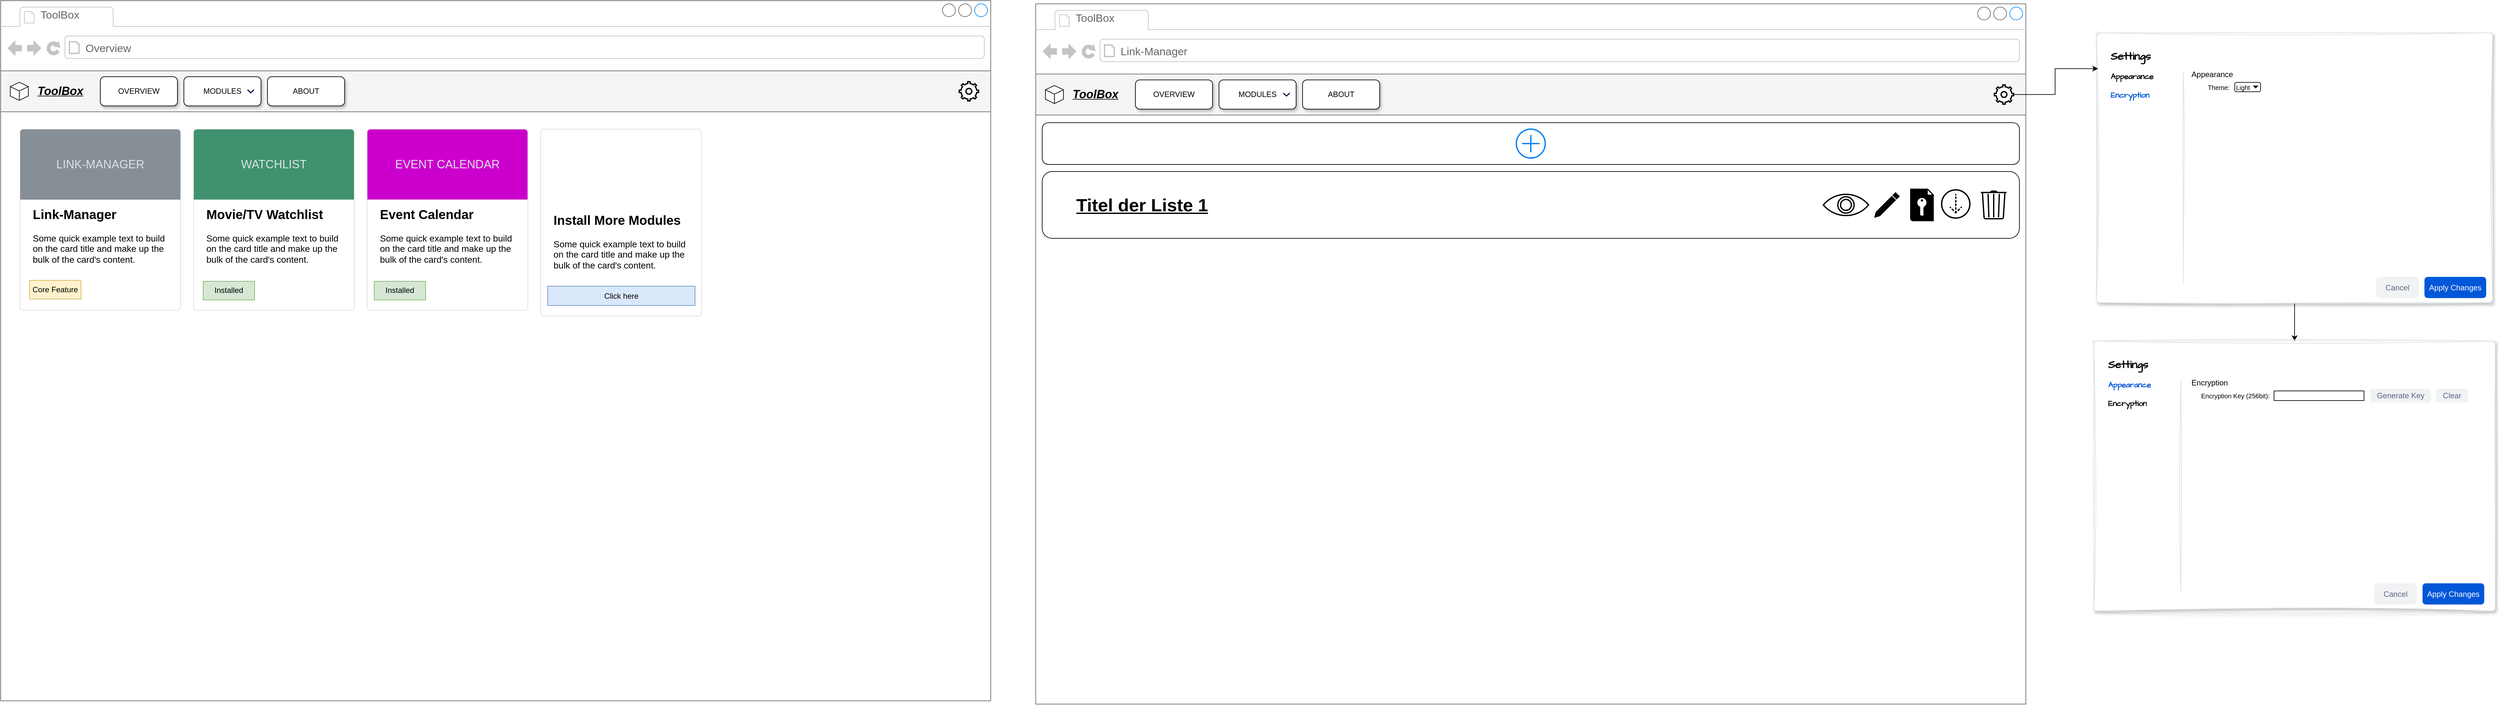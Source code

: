 <mxfile version="21.6.8" type="device">
  <diagram name="Seite-1" id="TLxxJk9ZrcsyJ-iHHhEI">
    <mxGraphModel dx="420" dy="1196" grid="1" gridSize="10" guides="1" tooltips="1" connect="1" arrows="1" fold="1" page="1" pageScale="1" pageWidth="827" pageHeight="1169" math="0" shadow="0">
      <root>
        <mxCell id="0" />
        <mxCell id="1" parent="0" />
        <mxCell id="Zae1HkYMFBFqGgwTaQy0-2" value="" style="group" parent="1" vertex="1" connectable="0">
          <mxGeometry x="3360" y="25" width="1540" height="1120" as="geometry" />
        </mxCell>
        <mxCell id="GjK2tW5QWSfA9PtQNP4F-1" value="" style="strokeWidth=1;shadow=0;dashed=0;align=center;html=1;shape=mxgraph.mockup.containers.browserWindow;rSize=0;strokeColor=#666666;strokeColor2=#008cff;strokeColor3=#c4c4c4;mainText=,;recursiveResize=0;" parent="Zae1HkYMFBFqGgwTaQy0-2" vertex="1">
          <mxGeometry width="1540" height="1090" as="geometry" />
        </mxCell>
        <mxCell id="GjK2tW5QWSfA9PtQNP4F-2" value="ToolBox" style="strokeWidth=1;shadow=0;dashed=0;align=center;html=1;shape=mxgraph.mockup.containers.anchor;fontSize=17;fontColor=#666666;align=left;whiteSpace=wrap;" parent="GjK2tW5QWSfA9PtQNP4F-1" vertex="1">
          <mxGeometry x="60" y="10.927" width="110" height="23.675" as="geometry" />
        </mxCell>
        <mxCell id="GjK2tW5QWSfA9PtQNP4F-3" value="Link-Manager" style="strokeWidth=1;shadow=0;dashed=0;align=center;html=1;shape=mxgraph.mockup.containers.anchor;rSize=0;fontSize=17;fontColor=#666666;align=left;" parent="GjK2tW5QWSfA9PtQNP4F-1" vertex="1">
          <mxGeometry x="130" y="63.634" width="250" height="23.675" as="geometry" />
        </mxCell>
        <mxCell id="GjK2tW5QWSfA9PtQNP4F-4" value="" style="rounded=0;whiteSpace=wrap;html=1;fillColor=#f5f5f5;fontColor=#333333;strokeColor=#666666;" parent="GjK2tW5QWSfA9PtQNP4F-1" vertex="1">
          <mxGeometry y="109.273" width="1540" height="63.74" as="geometry" />
        </mxCell>
        <mxCell id="gnaFbATsd3aCGoyUF69e-38" value="" style="rounded=1;whiteSpace=wrap;html=1;" parent="GjK2tW5QWSfA9PtQNP4F-1" vertex="1">
          <mxGeometry x="10" y="185" width="1520" height="65" as="geometry" />
        </mxCell>
        <mxCell id="kFQyDGESl5IkF7yVYetH-1" value="MODULES" style="rounded=1;whiteSpace=wrap;html=1;shadow=1;" parent="GjK2tW5QWSfA9PtQNP4F-1" vertex="1">
          <mxGeometry x="285" y="118.378" width="120" height="45.528" as="geometry" />
        </mxCell>
        <mxCell id="jNiDypkcRu_44RYymm86-1" value="" style="html=1;shape=mxgraph.basic.isocube;isoAngle=15;" parent="GjK2tW5QWSfA9PtQNP4F-1" vertex="1">
          <mxGeometry x="15" y="127.11" width="28.06" height="28.06" as="geometry" />
        </mxCell>
        <mxCell id="Zae1HkYMFBFqGgwTaQy0-3" value="" style="html=1;verticalLabelPosition=bottom;align=center;labelBackgroundColor=#ffffff;verticalAlign=top;strokeWidth=2;strokeColor=#000000;shadow=0;dashed=0;shape=mxgraph.ios7.icons.settings;" parent="Zae1HkYMFBFqGgwTaQy0-2" vertex="1">
          <mxGeometry x="1491" y="126.14" width="30" height="30" as="geometry" />
        </mxCell>
        <mxCell id="GjK2tW5QWSfA9PtQNP4F-5" value="&lt;span style=&quot;font-size: 18px;&quot;&gt;&lt;b&gt;&lt;i&gt;&lt;u&gt;ToolBox&lt;/u&gt;&lt;/i&gt;&lt;/b&gt;&lt;/span&gt;" style="text;html=1;strokeColor=none;fillColor=none;align=center;verticalAlign=middle;whiteSpace=wrap;rounded=0;glass=0;" parent="Zae1HkYMFBFqGgwTaQy0-2" vertex="1">
          <mxGeometry x="47" y="118.38" width="92" height="45.53" as="geometry" />
        </mxCell>
        <mxCell id="GjK2tW5QWSfA9PtQNP4F-6" value="OVERVIEW" style="rounded=1;whiteSpace=wrap;html=1;shadow=1;" parent="Zae1HkYMFBFqGgwTaQy0-2" vertex="1">
          <mxGeometry x="155" y="118.378" width="120" height="45.528" as="geometry" />
        </mxCell>
        <mxCell id="GjK2tW5QWSfA9PtQNP4F-9" value="ABOUT" style="rounded=1;whiteSpace=wrap;html=1;shadow=1;glass=0;" parent="Zae1HkYMFBFqGgwTaQy0-2" vertex="1">
          <mxGeometry x="415" y="118.378" width="120" height="45.528" as="geometry" />
        </mxCell>
        <mxCell id="gnaFbATsd3aCGoyUF69e-41" value="" style="html=1;verticalLabelPosition=bottom;align=center;labelBackgroundColor=#ffffff;verticalAlign=top;strokeWidth=2;strokeColor=#0080F0;shadow=0;dashed=0;shape=mxgraph.ios7.icons.add;" parent="Zae1HkYMFBFqGgwTaQy0-2" vertex="1">
          <mxGeometry x="747.5" y="195" width="45" height="45" as="geometry" />
        </mxCell>
        <mxCell id="A8pxOkjHWkT-Q6A-T4UV-10" value="" style="shape=step;whiteSpace=wrap;html=1;rounded=0;strokeColor=none;strokeWidth=2;fillColor=#0A1E43;gradientColor=none;fontFamily=Verdana;fontSize=14;fontColor=#000000;align=left;direction=south;size=0.65;" parent="Zae1HkYMFBFqGgwTaQy0-2" vertex="1">
          <mxGeometry x="385" y="137.64" width="10" height="7" as="geometry" />
        </mxCell>
        <mxCell id="gnaFbATsd3aCGoyUF69e-37" style="edgeStyle=orthogonalEdgeStyle;rounded=0;orthogonalLoop=1;jettySize=auto;html=1;" parent="1" source="Zae1HkYMFBFqGgwTaQy0-5" target="gnaFbATsd3aCGoyUF69e-1" edge="1">
          <mxGeometry relative="1" as="geometry" />
        </mxCell>
        <mxCell id="Zae1HkYMFBFqGgwTaQy0-5" value="" style="html=1;rounded=1;fillColor=#ffffff;strokeColor=#DFE1E5;fontSize=20;align=left;fontColor=#000000;shadow=1;arcSize=1;whiteSpace=wrap;spacing=20;verticalAlign=top;fontStyle=1;hachureGap=4;pointerEvents=0;fontFamily=Helvetica;sketch=1;curveFitting=1;jiggle=2;" parent="1" vertex="1">
          <mxGeometry x="5010" y="70" width="616" height="420" as="geometry" />
        </mxCell>
        <mxCell id="Zae1HkYMFBFqGgwTaQy0-6" value="&lt;font style=&quot;font-size: 17px&quot;&gt;Settings&lt;/font&gt;&lt;div&gt;&lt;br&gt;&lt;/div&gt;&lt;div&gt;&lt;/div&gt;&lt;div&gt;Appearance&lt;/div&gt;&lt;br&gt;&lt;div&gt;&lt;font color=&quot;#0057d8&quot;&gt;&lt;/font&gt;&lt;/div&gt;&lt;div&gt;&lt;font color=&quot;#0057d8&quot;&gt;Encryption&lt;/font&gt;&lt;/div&gt;" style="html=1;fillColor=none;strokeColor=none;fontSize=12;align=left;fontStyle=1;strokeWidth=2;fontColor=000000;verticalAlign=top;sketch=1;hachureGap=4;pointerEvents=0;fontFamily=Architects Daughter;fontSource=https%3A%2F%2Ffonts.googleapis.com%2Fcss%3Ffamily%3DArchitects%2BDaughter;" parent="Zae1HkYMFBFqGgwTaQy0-5" vertex="1">
          <mxGeometry width="110" height="360" relative="1" as="geometry">
            <mxPoint x="20" y="20" as="offset" />
          </mxGeometry>
        </mxCell>
        <mxCell id="Zae1HkYMFBFqGgwTaQy0-7" value="" style="shape=line;direction=south;strokeColor=#E0E1E6;strokeWidth=1;hachureGap=4;pointerEvents=0;fontFamily=Architects Daughter;fontSource=https%3A%2F%2Ffonts.googleapis.com%2Fcss%3Ffamily%3DArchitects%2BDaughter;fontSize=20;sketch=1;curveFitting=1;jiggle=2;" parent="Zae1HkYMFBFqGgwTaQy0-5" vertex="1">
          <mxGeometry width="10" height="330" relative="1" as="geometry">
            <mxPoint x="130" y="60" as="offset" />
          </mxGeometry>
        </mxCell>
        <mxCell id="Zae1HkYMFBFqGgwTaQy0-22" value="Appearance" style="text;html=1;strokeColor=none;fillColor=none;align=center;verticalAlign=middle;whiteSpace=wrap;rounded=0;strokeWidth=2;sketch=1;curveFitting=1;jiggle=2;" parent="Zae1HkYMFBFqGgwTaQy0-5" vertex="1">
          <mxGeometry x="140" y="50" width="80" height="30" as="geometry" />
        </mxCell>
        <mxCell id="Zae1HkYMFBFqGgwTaQy0-23" value="&lt;font style=&quot;font-size: 10px;&quot;&gt;Theme:&lt;/font&gt;" style="text;html=1;strokeColor=none;fillColor=none;align=center;verticalAlign=middle;whiteSpace=wrap;rounded=0;strokeWidth=2;sketch=1;curveFitting=1;jiggle=2;" parent="Zae1HkYMFBFqGgwTaQy0-5" vertex="1">
          <mxGeometry x="160" y="69" width="60" height="31" as="geometry" />
        </mxCell>
        <mxCell id="Zae1HkYMFBFqGgwTaQy0-41" value="&lt;font style=&quot;font-size: 10px;&quot;&gt;Light&lt;/font&gt;" style="rounded=1;whiteSpace=wrap;html=1;align=left;" parent="Zae1HkYMFBFqGgwTaQy0-5" vertex="1">
          <mxGeometry x="215" y="77.25" width="40" height="14.5" as="geometry" />
        </mxCell>
        <mxCell id="Zae1HkYMFBFqGgwTaQy0-45" value="" style="shape=triangle;direction=north;fillColor=#000000;strokeColor=none;perimeter=none;gradientColor=none;fillStyle=solid;rotation=-180;" parent="Zae1HkYMFBFqGgwTaQy0-5" vertex="1">
          <mxGeometry x="243" y="82.25" width="9" height="4.5" as="geometry" />
        </mxCell>
        <mxCell id="gnaFbATsd3aCGoyUF69e-18" value="Apply Changes" style="rounded=1;fillColor=#0057D8;strokeColor=none;html=1;whiteSpace=wrap;fontColor=#ffffff;align=center;verticalAlign=middle;fontStyle=0;fontSize=12;sketch=0;" parent="Zae1HkYMFBFqGgwTaQy0-5" vertex="1">
          <mxGeometry x="510" y="380" width="96" height="33" as="geometry" />
        </mxCell>
        <mxCell id="gnaFbATsd3aCGoyUF69e-19" value="Cancel" style="rounded=1;fillColor=#F1F2F4;strokeColor=none;html=1;whiteSpace=wrap;fontColor=#596780;align=center;verticalAlign=middle;fontStyle=0;fontSize=12;sketch=0;" parent="Zae1HkYMFBFqGgwTaQy0-5" vertex="1">
          <mxGeometry x="435" y="380" width="66" height="33" as="geometry" />
        </mxCell>
        <mxCell id="Zae1HkYMFBFqGgwTaQy0-21" style="edgeStyle=orthogonalEdgeStyle;rounded=0;orthogonalLoop=1;jettySize=auto;html=1;entryX=0.004;entryY=0.133;entryDx=0;entryDy=0;entryPerimeter=0;" parent="1" source="Zae1HkYMFBFqGgwTaQy0-3" target="Zae1HkYMFBFqGgwTaQy0-5" edge="1">
          <mxGeometry relative="1" as="geometry" />
        </mxCell>
        <mxCell id="gnaFbATsd3aCGoyUF69e-1" value="" style="html=1;rounded=1;fillColor=#ffffff;strokeColor=#DFE1E5;fontSize=20;align=left;fontColor=#000000;shadow=1;arcSize=1;whiteSpace=wrap;spacing=20;verticalAlign=top;fontStyle=1;hachureGap=4;pointerEvents=0;fontFamily=Helvetica;sketch=1;curveFitting=1;jiggle=2;" parent="1" vertex="1">
          <mxGeometry x="5006" y="550" width="624" height="420" as="geometry" />
        </mxCell>
        <mxCell id="gnaFbATsd3aCGoyUF69e-2" value="&lt;font style=&quot;font-size: 17px&quot;&gt;Settings&lt;/font&gt;&lt;div&gt;&lt;br&gt;&lt;/div&gt;&lt;div&gt;&lt;/div&gt;&lt;div&gt;&lt;font color=&quot;#0057d8&quot;&gt;Appearance&lt;/font&gt;&lt;/div&gt;&lt;br&gt;&lt;div&gt;&lt;font color=&quot;#0057d8&quot;&gt;&lt;/font&gt;&lt;/div&gt;&lt;div&gt;Encryption&lt;/div&gt;" style="html=1;fillColor=none;strokeColor=none;fontSize=12;align=left;fontStyle=1;strokeWidth=2;fontColor=000000;verticalAlign=top;sketch=1;hachureGap=4;pointerEvents=0;fontFamily=Architects Daughter;fontSource=https%3A%2F%2Ffonts.googleapis.com%2Fcss%3Ffamily%3DArchitects%2BDaughter;" parent="gnaFbATsd3aCGoyUF69e-1" vertex="1">
          <mxGeometry width="110" height="360" relative="1" as="geometry">
            <mxPoint x="20" y="20" as="offset" />
          </mxGeometry>
        </mxCell>
        <mxCell id="gnaFbATsd3aCGoyUF69e-3" value="" style="shape=line;direction=south;strokeColor=#E0E1E6;strokeWidth=1;hachureGap=4;pointerEvents=0;fontFamily=Architects Daughter;fontSource=https%3A%2F%2Ffonts.googleapis.com%2Fcss%3Ffamily%3DArchitects%2BDaughter;fontSize=20;sketch=1;curveFitting=1;jiggle=2;" parent="gnaFbATsd3aCGoyUF69e-1" vertex="1">
          <mxGeometry width="10" height="330" relative="1" as="geometry">
            <mxPoint x="130" y="60" as="offset" />
          </mxGeometry>
        </mxCell>
        <mxCell id="gnaFbATsd3aCGoyUF69e-4" value="Encryption" style="text;html=1;strokeColor=none;fillColor=none;align=center;verticalAlign=middle;whiteSpace=wrap;rounded=0;strokeWidth=2;sketch=1;curveFitting=1;jiggle=2;" parent="gnaFbATsd3aCGoyUF69e-1" vertex="1">
          <mxGeometry x="140" y="50" width="80" height="30" as="geometry" />
        </mxCell>
        <mxCell id="gnaFbATsd3aCGoyUF69e-11" value="&lt;font style=&quot;font-size: 10px;&quot;&gt;Encryption Key (256bit):&lt;/font&gt;" style="text;html=1;strokeColor=none;fillColor=none;align=center;verticalAlign=middle;whiteSpace=wrap;rounded=0;" parent="gnaFbATsd3aCGoyUF69e-1" vertex="1">
          <mxGeometry x="160" y="70" width="120" height="30" as="geometry" />
        </mxCell>
        <mxCell id="gnaFbATsd3aCGoyUF69e-12" value="" style="rounded=0;whiteSpace=wrap;html=1;" parent="gnaFbATsd3aCGoyUF69e-1" vertex="1">
          <mxGeometry x="280" y="77.5" width="140" height="15" as="geometry" />
        </mxCell>
        <mxCell id="gnaFbATsd3aCGoyUF69e-22" value="Apply Changes" style="rounded=1;fillColor=#0057D8;strokeColor=none;html=1;whiteSpace=wrap;fontColor=#ffffff;align=center;verticalAlign=middle;fontStyle=0;fontSize=12;sketch=0;" parent="gnaFbATsd3aCGoyUF69e-1" vertex="1">
          <mxGeometry x="511" y="377" width="96" height="33" as="geometry" />
        </mxCell>
        <mxCell id="gnaFbATsd3aCGoyUF69e-23" value="Cancel" style="rounded=1;fillColor=#F1F2F4;strokeColor=none;html=1;whiteSpace=wrap;fontColor=#596780;align=center;verticalAlign=middle;fontStyle=0;fontSize=12;sketch=0;" parent="gnaFbATsd3aCGoyUF69e-1" vertex="1">
          <mxGeometry x="436" y="377" width="66" height="33" as="geometry" />
        </mxCell>
        <mxCell id="gnaFbATsd3aCGoyUF69e-24" value="Generate Key" style="rounded=1;fillColor=#F1F2F4;strokeColor=none;html=1;whiteSpace=wrap;fontColor=#596780;align=center;verticalAlign=middle;fontStyle=0;fontSize=12;sketch=0;" parent="gnaFbATsd3aCGoyUF69e-1" vertex="1">
          <mxGeometry x="430" y="74.25" width="94" height="21.5" as="geometry" />
        </mxCell>
        <mxCell id="gnaFbATsd3aCGoyUF69e-36" value="Clear" style="rounded=1;fillColor=#F1F2F4;strokeColor=none;html=1;whiteSpace=wrap;fontColor=#596780;align=center;verticalAlign=middle;fontStyle=0;fontSize=12;sketch=0;" parent="gnaFbATsd3aCGoyUF69e-1" vertex="1">
          <mxGeometry x="532" y="74.25" width="50" height="21.5" as="geometry" />
        </mxCell>
        <mxCell id="gnaFbATsd3aCGoyUF69e-54" value="" style="group" parent="1" vertex="1" connectable="0">
          <mxGeometry x="3370" y="286" width="1520" height="104" as="geometry" />
        </mxCell>
        <mxCell id="gnaFbATsd3aCGoyUF69e-40" value="" style="rounded=1;whiteSpace=wrap;html=1;" parent="gnaFbATsd3aCGoyUF69e-54" vertex="1">
          <mxGeometry width="1520" height="104" as="geometry" />
        </mxCell>
        <mxCell id="gnaFbATsd3aCGoyUF69e-43" value="" style="html=1;dashed=0;aspect=fixed;verticalLabelPosition=bottom;verticalAlign=top;align=center;shape=mxgraph.gmdl.edit;strokeColor=none;fillColor=#000000;shadow=0;sketch=0;" parent="gnaFbATsd3aCGoyUF69e-54" vertex="1">
          <mxGeometry x="1294" y="32" width="40" height="40" as="geometry" />
        </mxCell>
        <mxCell id="gnaFbATsd3aCGoyUF69e-45" value="" style="html=1;verticalLabelPosition=bottom;align=center;labelBackgroundColor=#ffffff;verticalAlign=top;strokeWidth=2;strokeColor=#000000;shadow=0;dashed=0;shape=mxgraph.ios7.icons.trashcan;" parent="gnaFbATsd3aCGoyUF69e-54" vertex="1">
          <mxGeometry x="1460" y="30.5" width="40" height="43" as="geometry" />
        </mxCell>
        <mxCell id="gnaFbATsd3aCGoyUF69e-48" value="" style="shadow=0;dashed=0;html=1;strokeColor=none;fillColor=#000000;labelPosition=center;verticalLabelPosition=bottom;verticalAlign=top;align=center;outlineConnect=0;shape=mxgraph.veeam.encryption_key;" parent="gnaFbATsd3aCGoyUF69e-54" vertex="1">
          <mxGeometry x="1350" y="26.6" width="36.8" height="50.8" as="geometry" />
        </mxCell>
        <mxCell id="gnaFbATsd3aCGoyUF69e-49" value="" style="sketch=0;outlineConnect=0;fontColor=#232F3E;gradientColor=none;fillColor=#000000;strokeColor=none;dashed=0;verticalLabelPosition=bottom;verticalAlign=top;align=center;html=1;fontSize=12;fontStyle=0;aspect=fixed;pointerEvents=1;shape=mxgraph.aws4.download_distribution;" parent="gnaFbATsd3aCGoyUF69e-54" vertex="1">
          <mxGeometry x="1398" y="27.5" width="46" height="46" as="geometry" />
        </mxCell>
        <mxCell id="gnaFbATsd3aCGoyUF69e-50" value="&lt;font style=&quot;font-size: 28px;&quot;&gt;&lt;b&gt;&lt;u&gt;Titel der Liste 1&lt;/u&gt;&lt;/b&gt;&lt;/font&gt;" style="text;html=1;strokeColor=none;fillColor=none;align=center;verticalAlign=middle;whiteSpace=wrap;rounded=0;" parent="gnaFbATsd3aCGoyUF69e-54" vertex="1">
          <mxGeometry x="30" y="17.5" width="251" height="69" as="geometry" />
        </mxCell>
        <mxCell id="gnaFbATsd3aCGoyUF69e-51" value="" style="html=1;verticalLabelPosition=bottom;align=center;labelBackgroundColor=#ffffff;verticalAlign=top;strokeWidth=2;strokeColor=#000000;shadow=0;dashed=0;shape=mxgraph.ios7.icons.eye;" parent="gnaFbATsd3aCGoyUF69e-54" vertex="1">
          <mxGeometry x="1215" y="35.45" width="70.43" height="33.1" as="geometry" />
        </mxCell>
        <mxCell id="Q-NLPF5a2ukc4XWT1Jhk-28" value="" style="group" parent="1" vertex="1" connectable="0">
          <mxGeometry x="1750" y="20" width="1540" height="1120" as="geometry" />
        </mxCell>
        <mxCell id="Q-NLPF5a2ukc4XWT1Jhk-29" value="" style="strokeWidth=1;shadow=0;dashed=0;align=center;html=1;shape=mxgraph.mockup.containers.browserWindow;rSize=0;strokeColor=#666666;strokeColor2=#008cff;strokeColor3=#c4c4c4;mainText=,;recursiveResize=0;" parent="Q-NLPF5a2ukc4XWT1Jhk-28" vertex="1">
          <mxGeometry width="1540" height="1090" as="geometry" />
        </mxCell>
        <mxCell id="Q-NLPF5a2ukc4XWT1Jhk-30" value="ToolBox" style="strokeWidth=1;shadow=0;dashed=0;align=center;html=1;shape=mxgraph.mockup.containers.anchor;fontSize=17;fontColor=#666666;align=left;whiteSpace=wrap;" parent="Q-NLPF5a2ukc4XWT1Jhk-29" vertex="1">
          <mxGeometry x="60" y="10.927" width="110" height="23.675" as="geometry" />
        </mxCell>
        <mxCell id="Q-NLPF5a2ukc4XWT1Jhk-31" value="Overview" style="strokeWidth=1;shadow=0;dashed=0;align=center;html=1;shape=mxgraph.mockup.containers.anchor;rSize=0;fontSize=17;fontColor=#666666;align=left;" parent="Q-NLPF5a2ukc4XWT1Jhk-29" vertex="1">
          <mxGeometry x="130" y="63.634" width="250" height="23.675" as="geometry" />
        </mxCell>
        <mxCell id="Q-NLPF5a2ukc4XWT1Jhk-32" value="" style="rounded=0;whiteSpace=wrap;html=1;fillColor=#f5f5f5;fontColor=#333333;strokeColor=#666666;" parent="Q-NLPF5a2ukc4XWT1Jhk-29" vertex="1">
          <mxGeometry y="109.273" width="1540" height="63.74" as="geometry" />
        </mxCell>
        <mxCell id="Q-NLPF5a2ukc4XWT1Jhk-42" value="MODULES" style="rounded=1;whiteSpace=wrap;html=1;shadow=1;" parent="Q-NLPF5a2ukc4XWT1Jhk-29" vertex="1">
          <mxGeometry x="285" y="118.378" width="120" height="45.528" as="geometry" />
        </mxCell>
        <mxCell id="Q-NLPF5a2ukc4XWT1Jhk-43" value="" style="html=1;shape=mxgraph.basic.isocube;isoAngle=15;" parent="Q-NLPF5a2ukc4XWT1Jhk-29" vertex="1">
          <mxGeometry x="15" y="127.11" width="28.06" height="28.06" as="geometry" />
        </mxCell>
        <mxCell id="Q-NLPF5a2ukc4XWT1Jhk-17" value="&lt;b&gt;&lt;font style=&quot;font-size: 20px&quot;&gt;Link-Manager&lt;/font&gt;&lt;/b&gt;&lt;br style=&quot;font-size: 14px&quot;&gt;&lt;br style=&quot;font-size: 14px&quot;&gt;Some quick example text to build on the card title and make up the bulk of the card&#39;s content." style="html=1;shadow=0;dashed=0;shape=mxgraph.bootstrap.rrect;rSize=5;strokeColor=#DFDFDF;html=1;whiteSpace=wrap;fillColor=#ffffff;fontColor=#000000;verticalAlign=bottom;align=left;spacing=20;spacingBottom=50;fontSize=14;" parent="Q-NLPF5a2ukc4XWT1Jhk-29" vertex="1">
          <mxGeometry x="30" y="200.0" width="250" height="281.906" as="geometry" />
        </mxCell>
        <mxCell id="Q-NLPF5a2ukc4XWT1Jhk-18" value="LINK-MANAGER" style="html=1;shadow=0;dashed=0;shape=mxgraph.bootstrap.topButton;rSize=5;perimeter=none;whiteSpace=wrap;fillColor=#868E96;strokeColor=#DFDFDF;fontColor=#DEE2E6;resizeWidth=1;fontSize=18;" parent="Q-NLPF5a2ukc4XWT1Jhk-17" vertex="1">
          <mxGeometry width="250" height="110" relative="1" as="geometry" />
        </mxCell>
        <mxCell id="Q-NLPF5a2ukc4XWT1Jhk-19" value="Core Feature" style="text;html=1;strokeColor=#d6b656;fillColor=#fff2cc;align=center;verticalAlign=middle;whiteSpace=wrap;rounded=0;" parent="Q-NLPF5a2ukc4XWT1Jhk-17" vertex="1">
          <mxGeometry x="15" y="235.406" width="80" height="29.063" as="geometry" />
        </mxCell>
        <mxCell id="Q-NLPF5a2ukc4XWT1Jhk-20" value="&lt;b&gt;&lt;font style=&quot;font-size: 20px&quot;&gt;Movie/TV Watchlist&lt;/font&gt;&lt;/b&gt;&lt;br style=&quot;font-size: 14px&quot;&gt;&lt;br style=&quot;font-size: 14px&quot;&gt;Some quick example text to build on the card title and make up the bulk of the card&#39;s content." style="html=1;shadow=0;dashed=0;shape=mxgraph.bootstrap.rrect;rSize=5;strokeColor=#DFDFDF;html=1;whiteSpace=wrap;fillColor=#ffffff;fontColor=#000000;verticalAlign=bottom;align=left;spacing=20;spacingBottom=50;fontSize=14;" parent="Q-NLPF5a2ukc4XWT1Jhk-29" vertex="1">
          <mxGeometry x="300" y="200.0" width="250" height="281.906" as="geometry" />
        </mxCell>
        <mxCell id="Q-NLPF5a2ukc4XWT1Jhk-21" value="WATCHLIST" style="html=1;shadow=0;dashed=0;shape=mxgraph.bootstrap.topButton;rSize=5;perimeter=none;whiteSpace=wrap;fillColor=#3f926e;strokeColor=#DFDFDF;fontColor=#DEE2E6;resizeWidth=1;fontSize=18;" parent="Q-NLPF5a2ukc4XWT1Jhk-20" vertex="1">
          <mxGeometry width="250" height="110" relative="1" as="geometry" />
        </mxCell>
        <mxCell id="Q-NLPF5a2ukc4XWT1Jhk-22" value="Installed" style="text;html=1;strokeColor=#82b366;fillColor=#d5e8d4;align=center;verticalAlign=middle;whiteSpace=wrap;rounded=0;" parent="Q-NLPF5a2ukc4XWT1Jhk-20" vertex="1">
          <mxGeometry x="15" y="236.859" width="80" height="29.063" as="geometry" />
        </mxCell>
        <mxCell id="Q-NLPF5a2ukc4XWT1Jhk-23" value="&lt;span style=&quot;font-size: 20px;&quot;&gt;&lt;b&gt;Event Calendar&lt;/b&gt;&lt;/span&gt;&lt;br style=&quot;font-size: 14px&quot;&gt;&lt;br style=&quot;font-size: 14px&quot;&gt;Some quick example text to build on the card title and make up the bulk of the card&#39;s content." style="html=1;shadow=0;dashed=0;shape=mxgraph.bootstrap.rrect;rSize=5;strokeColor=#DFDFDF;html=1;whiteSpace=wrap;fillColor=#ffffff;fontColor=#000000;verticalAlign=bottom;align=left;spacing=20;spacingBottom=50;fontSize=14;" parent="Q-NLPF5a2ukc4XWT1Jhk-29" vertex="1">
          <mxGeometry x="570" y="200.0" width="250" height="281.906" as="geometry" />
        </mxCell>
        <mxCell id="Q-NLPF5a2ukc4XWT1Jhk-24" value="EVENT CALENDAR" style="html=1;shadow=0;dashed=0;shape=mxgraph.bootstrap.topButton;rSize=5;perimeter=none;whiteSpace=wrap;fillColor=#CC00CC;strokeColor=#DFDFDF;fontColor=#DEE2E6;resizeWidth=1;fontSize=18;" parent="Q-NLPF5a2ukc4XWT1Jhk-23" vertex="1">
          <mxGeometry width="250" height="110" relative="1" as="geometry" />
        </mxCell>
        <mxCell id="Q-NLPF5a2ukc4XWT1Jhk-25" value="Installed" style="text;html=1;strokeColor=#82b366;fillColor=#d5e8d4;align=center;verticalAlign=middle;whiteSpace=wrap;rounded=0;" parent="Q-NLPF5a2ukc4XWT1Jhk-23" vertex="1">
          <mxGeometry x="11" y="236.859" width="80" height="29.063" as="geometry" />
        </mxCell>
        <mxCell id="Q-NLPF5a2ukc4XWT1Jhk-26" value="&lt;span style=&quot;font-size: 20px;&quot;&gt;&lt;b&gt;Install More Modules&lt;/b&gt;&lt;/span&gt;&lt;br style=&quot;font-size: 14px&quot;&gt;&lt;br style=&quot;font-size: 14px&quot;&gt;Some quick example text to build on the card title and make up the bulk of the card&#39;s content." style="html=1;shadow=0;dashed=0;shape=mxgraph.bootstrap.rrect;rSize=5;strokeColor=#DFDFDF;html=1;whiteSpace=wrap;fillColor=#ffffff;fontColor=#000000;verticalAlign=bottom;align=left;spacing=20;spacingBottom=50;fontSize=14;" parent="Q-NLPF5a2ukc4XWT1Jhk-29" vertex="1">
          <mxGeometry x="840" y="200" width="250" height="291" as="geometry" />
        </mxCell>
        <mxCell id="Q-NLPF5a2ukc4XWT1Jhk-27" value="Click here" style="text;html=1;strokeColor=#6c8ebf;fillColor=#dae8fc;align=center;verticalAlign=middle;whiteSpace=wrap;rounded=0;" parent="Q-NLPF5a2ukc4XWT1Jhk-26" vertex="1">
          <mxGeometry x="11" y="244.5" width="229" height="30" as="geometry" />
        </mxCell>
        <mxCell id="A8pxOkjHWkT-Q6A-T4UV-8" value="" style="shape=step;whiteSpace=wrap;html=1;rounded=0;strokeColor=none;strokeWidth=2;fillColor=#0A1E43;gradientColor=none;fontFamily=Verdana;fontSize=14;fontColor=#000000;align=left;direction=south;size=0.65;" parent="Q-NLPF5a2ukc4XWT1Jhk-29" vertex="1">
          <mxGeometry x="384" y="137.64" width="10" height="7" as="geometry" />
        </mxCell>
        <mxCell id="Q-NLPF5a2ukc4XWT1Jhk-44" value="" style="html=1;verticalLabelPosition=bottom;align=center;labelBackgroundColor=#ffffff;verticalAlign=top;strokeWidth=2;strokeColor=#000000;shadow=0;dashed=0;shape=mxgraph.ios7.icons.settings;" parent="Q-NLPF5a2ukc4XWT1Jhk-28" vertex="1">
          <mxGeometry x="1491" y="126.14" width="30" height="30" as="geometry" />
        </mxCell>
        <mxCell id="Q-NLPF5a2ukc4XWT1Jhk-45" value="&lt;span style=&quot;font-size: 18px;&quot;&gt;&lt;b&gt;&lt;i&gt;&lt;u&gt;ToolBox&lt;/u&gt;&lt;/i&gt;&lt;/b&gt;&lt;/span&gt;" style="text;html=1;strokeColor=none;fillColor=none;align=center;verticalAlign=middle;whiteSpace=wrap;rounded=0;glass=0;" parent="Q-NLPF5a2ukc4XWT1Jhk-28" vertex="1">
          <mxGeometry x="47" y="118.38" width="92" height="45.53" as="geometry" />
        </mxCell>
        <mxCell id="Q-NLPF5a2ukc4XWT1Jhk-46" value="OVERVIEW" style="rounded=1;whiteSpace=wrap;html=1;shadow=1;" parent="Q-NLPF5a2ukc4XWT1Jhk-28" vertex="1">
          <mxGeometry x="155" y="118.378" width="120" height="45.528" as="geometry" />
        </mxCell>
        <mxCell id="Q-NLPF5a2ukc4XWT1Jhk-47" value="ABOUT" style="rounded=1;whiteSpace=wrap;html=1;shadow=1;glass=0;" parent="Q-NLPF5a2ukc4XWT1Jhk-28" vertex="1">
          <mxGeometry x="415" y="118.378" width="120" height="45.528" as="geometry" />
        </mxCell>
      </root>
    </mxGraphModel>
  </diagram>
</mxfile>
